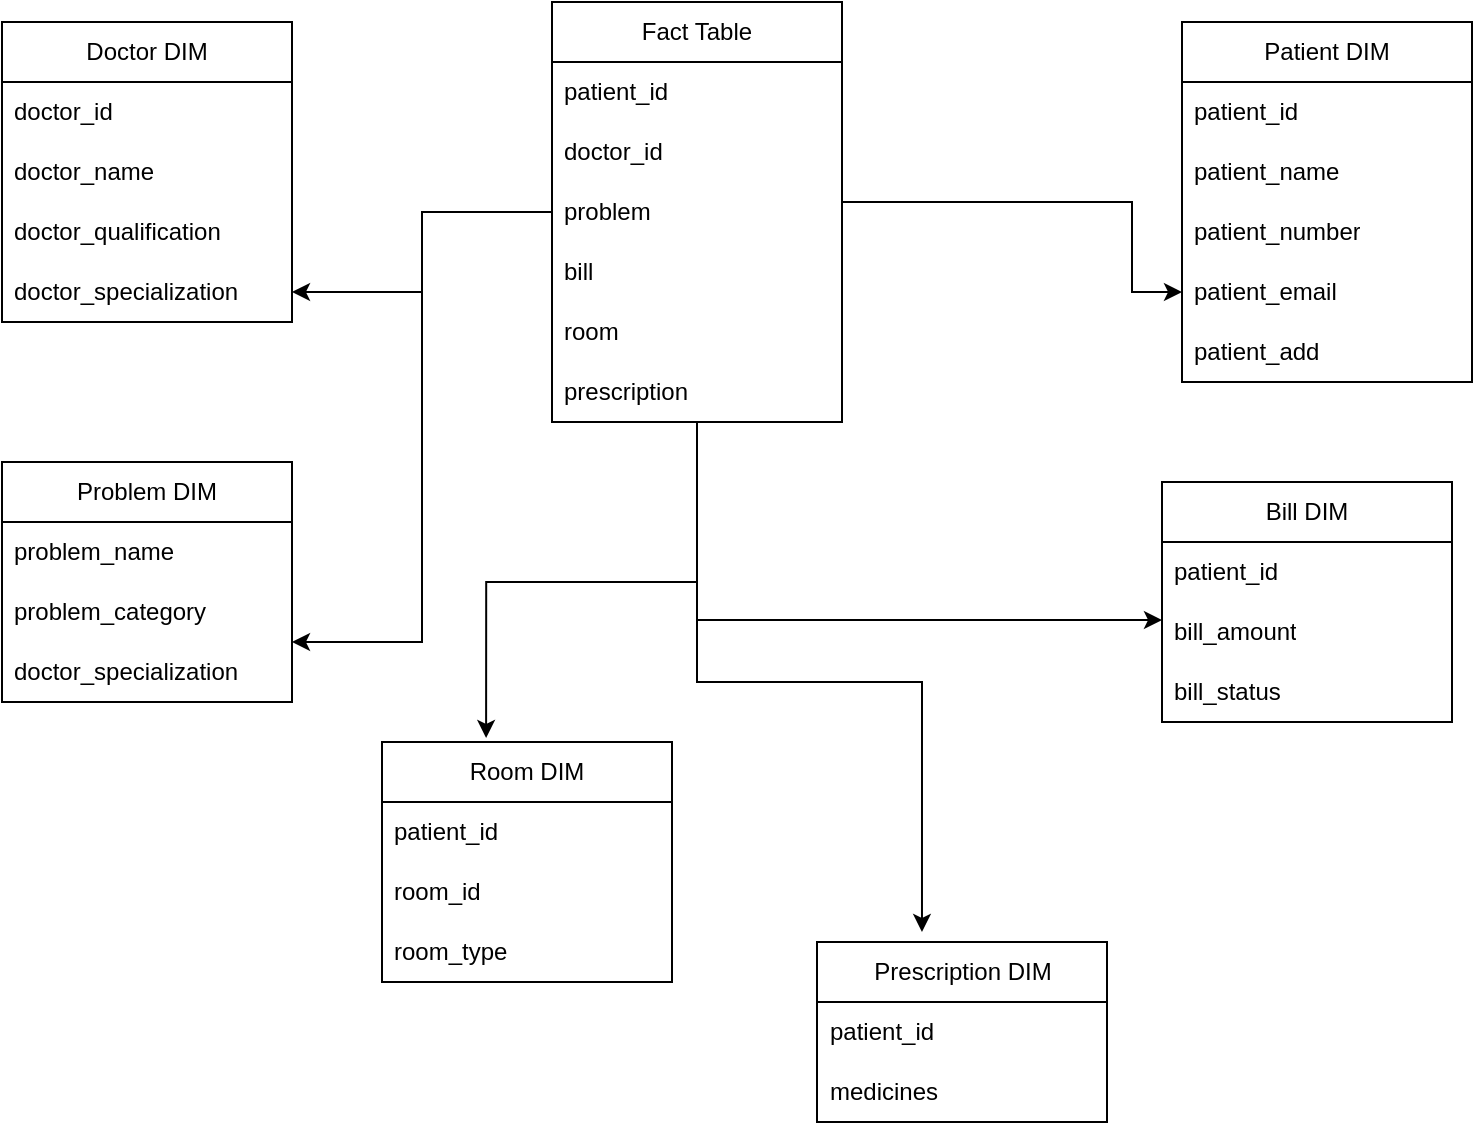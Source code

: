 <mxfile version="21.6.2" type="google">
  <diagram name="Page-1" id="360coojpj1-f_wTC1Llg">
    <mxGraphModel grid="1" page="1" gridSize="10" guides="1" tooltips="1" connect="1" arrows="1" fold="1" pageScale="1" pageWidth="850" pageHeight="1100" math="0" shadow="0">
      <root>
        <mxCell id="0" />
        <mxCell id="1" parent="0" />
        <mxCell id="UvOT1QZ-sq0nc9Nrc0tA-57" style="edgeStyle=orthogonalEdgeStyle;rounded=0;orthogonalLoop=1;jettySize=auto;html=1;entryX=1;entryY=0.75;entryDx=0;entryDy=0;" edge="1" parent="1" source="UvOT1QZ-sq0nc9Nrc0tA-1" target="UvOT1QZ-sq0nc9Nrc0tA-51">
          <mxGeometry relative="1" as="geometry" />
        </mxCell>
        <mxCell id="UvOT1QZ-sq0nc9Nrc0tA-62" style="edgeStyle=orthogonalEdgeStyle;rounded=0;orthogonalLoop=1;jettySize=auto;html=1;entryX=0;entryY=0.3;entryDx=0;entryDy=0;entryPerimeter=0;" edge="1" parent="1" source="UvOT1QZ-sq0nc9Nrc0tA-1" target="UvOT1QZ-sq0nc9Nrc0tA-60">
          <mxGeometry relative="1" as="geometry" />
        </mxCell>
        <mxCell id="UvOT1QZ-sq0nc9Nrc0tA-67" style="edgeStyle=orthogonalEdgeStyle;rounded=0;orthogonalLoop=1;jettySize=auto;html=1;entryX=0.359;entryY=-0.017;entryDx=0;entryDy=0;entryPerimeter=0;" edge="1" parent="1" source="UvOT1QZ-sq0nc9Nrc0tA-1" target="UvOT1QZ-sq0nc9Nrc0tA-63">
          <mxGeometry relative="1" as="geometry" />
        </mxCell>
        <mxCell id="UvOT1QZ-sq0nc9Nrc0tA-72" style="edgeStyle=orthogonalEdgeStyle;rounded=0;orthogonalLoop=1;jettySize=auto;html=1;entryX=0.362;entryY=-0.056;entryDx=0;entryDy=0;entryPerimeter=0;" edge="1" parent="1" source="UvOT1QZ-sq0nc9Nrc0tA-1" target="UvOT1QZ-sq0nc9Nrc0tA-68">
          <mxGeometry relative="1" as="geometry" />
        </mxCell>
        <mxCell id="UvOT1QZ-sq0nc9Nrc0tA-1" value="Fact Table" style="swimlane;fontStyle=0;childLayout=stackLayout;horizontal=1;startSize=30;horizontalStack=0;resizeParent=1;resizeParentMax=0;resizeLast=0;collapsible=1;marginBottom=0;whiteSpace=wrap;html=1;" vertex="1" parent="1">
          <mxGeometry x="355" y="10" width="145" height="210" as="geometry" />
        </mxCell>
        <mxCell id="UvOT1QZ-sq0nc9Nrc0tA-2" value="patient_id" style="text;strokeColor=none;fillColor=none;align=left;verticalAlign=middle;spacingLeft=4;spacingRight=4;overflow=hidden;points=[[0,0.5],[1,0.5]];portConstraint=eastwest;rotatable=0;whiteSpace=wrap;html=1;" vertex="1" parent="UvOT1QZ-sq0nc9Nrc0tA-1">
          <mxGeometry y="30" width="145" height="30" as="geometry" />
        </mxCell>
        <mxCell id="UvOT1QZ-sq0nc9Nrc0tA-3" value="doctor_id" style="text;strokeColor=none;fillColor=none;align=left;verticalAlign=middle;spacingLeft=4;spacingRight=4;overflow=hidden;points=[[0,0.5],[1,0.5]];portConstraint=eastwest;rotatable=0;whiteSpace=wrap;html=1;" vertex="1" parent="UvOT1QZ-sq0nc9Nrc0tA-1">
          <mxGeometry y="60" width="145" height="30" as="geometry" />
        </mxCell>
        <mxCell id="UvOT1QZ-sq0nc9Nrc0tA-4" value="problem" style="text;strokeColor=none;fillColor=none;align=left;verticalAlign=middle;spacingLeft=4;spacingRight=4;overflow=hidden;points=[[0,0.5],[1,0.5]];portConstraint=eastwest;rotatable=0;whiteSpace=wrap;html=1;" vertex="1" parent="UvOT1QZ-sq0nc9Nrc0tA-1">
          <mxGeometry y="90" width="145" height="30" as="geometry" />
        </mxCell>
        <mxCell id="UvOT1QZ-sq0nc9Nrc0tA-29" value="bill" style="text;strokeColor=none;fillColor=none;align=left;verticalAlign=middle;spacingLeft=4;spacingRight=4;overflow=hidden;points=[[0,0.5],[1,0.5]];portConstraint=eastwest;rotatable=0;whiteSpace=wrap;html=1;" vertex="1" parent="UvOT1QZ-sq0nc9Nrc0tA-1">
          <mxGeometry y="120" width="145" height="30" as="geometry" />
        </mxCell>
        <mxCell id="UvOT1QZ-sq0nc9Nrc0tA-30" value="room" style="text;strokeColor=none;fillColor=none;align=left;verticalAlign=middle;spacingLeft=4;spacingRight=4;overflow=hidden;points=[[0,0.5],[1,0.5]];portConstraint=eastwest;rotatable=0;whiteSpace=wrap;html=1;" vertex="1" parent="UvOT1QZ-sq0nc9Nrc0tA-1">
          <mxGeometry y="150" width="145" height="30" as="geometry" />
        </mxCell>
        <mxCell id="UvOT1QZ-sq0nc9Nrc0tA-31" value="prescription" style="text;strokeColor=none;fillColor=none;align=left;verticalAlign=middle;spacingLeft=4;spacingRight=4;overflow=hidden;points=[[0,0.5],[1,0.5]];portConstraint=eastwest;rotatable=0;whiteSpace=wrap;html=1;" vertex="1" parent="UvOT1QZ-sq0nc9Nrc0tA-1">
          <mxGeometry y="180" width="145" height="30" as="geometry" />
        </mxCell>
        <mxCell id="UvOT1QZ-sq0nc9Nrc0tA-32" value="Patient DIM" style="swimlane;fontStyle=0;childLayout=stackLayout;horizontal=1;startSize=30;horizontalStack=0;resizeParent=1;resizeParentMax=0;resizeLast=0;collapsible=1;marginBottom=0;whiteSpace=wrap;html=1;" vertex="1" parent="1">
          <mxGeometry x="670" y="20" width="145" height="180" as="geometry" />
        </mxCell>
        <mxCell id="UvOT1QZ-sq0nc9Nrc0tA-33" value="patient_id" style="text;strokeColor=none;fillColor=none;align=left;verticalAlign=middle;spacingLeft=4;spacingRight=4;overflow=hidden;points=[[0,0.5],[1,0.5]];portConstraint=eastwest;rotatable=0;whiteSpace=wrap;html=1;" vertex="1" parent="UvOT1QZ-sq0nc9Nrc0tA-32">
          <mxGeometry y="30" width="145" height="30" as="geometry" />
        </mxCell>
        <mxCell id="UvOT1QZ-sq0nc9Nrc0tA-34" value="patient_name" style="text;strokeColor=none;fillColor=none;align=left;verticalAlign=middle;spacingLeft=4;spacingRight=4;overflow=hidden;points=[[0,0.5],[1,0.5]];portConstraint=eastwest;rotatable=0;whiteSpace=wrap;html=1;" vertex="1" parent="UvOT1QZ-sq0nc9Nrc0tA-32">
          <mxGeometry y="60" width="145" height="30" as="geometry" />
        </mxCell>
        <mxCell id="UvOT1QZ-sq0nc9Nrc0tA-35" value="patient_number" style="text;strokeColor=none;fillColor=none;align=left;verticalAlign=middle;spacingLeft=4;spacingRight=4;overflow=hidden;points=[[0,0.5],[1,0.5]];portConstraint=eastwest;rotatable=0;whiteSpace=wrap;html=1;" vertex="1" parent="UvOT1QZ-sq0nc9Nrc0tA-32">
          <mxGeometry y="90" width="145" height="30" as="geometry" />
        </mxCell>
        <mxCell id="UvOT1QZ-sq0nc9Nrc0tA-36" value="patient_email" style="text;strokeColor=none;fillColor=none;align=left;verticalAlign=middle;spacingLeft=4;spacingRight=4;overflow=hidden;points=[[0,0.5],[1,0.5]];portConstraint=eastwest;rotatable=0;whiteSpace=wrap;html=1;" vertex="1" parent="UvOT1QZ-sq0nc9Nrc0tA-32">
          <mxGeometry y="120" width="145" height="30" as="geometry" />
        </mxCell>
        <mxCell id="UvOT1QZ-sq0nc9Nrc0tA-37" value="patient_add" style="text;strokeColor=none;fillColor=none;align=left;verticalAlign=middle;spacingLeft=4;spacingRight=4;overflow=hidden;points=[[0,0.5],[1,0.5]];portConstraint=eastwest;rotatable=0;whiteSpace=wrap;html=1;" vertex="1" parent="UvOT1QZ-sq0nc9Nrc0tA-32">
          <mxGeometry y="150" width="145" height="30" as="geometry" />
        </mxCell>
        <mxCell id="UvOT1QZ-sq0nc9Nrc0tA-40" value="" style="edgeStyle=orthogonalEdgeStyle;rounded=0;orthogonalLoop=1;jettySize=auto;html=1;" edge="1" parent="1" source="UvOT1QZ-sq0nc9Nrc0tA-39" target="UvOT1QZ-sq0nc9Nrc0tA-36">
          <mxGeometry relative="1" as="geometry" />
        </mxCell>
        <mxCell id="UvOT1QZ-sq0nc9Nrc0tA-39" value="" style="line;strokeWidth=1;fillColor=none;align=left;verticalAlign=middle;spacingTop=-1;spacingLeft=3;spacingRight=3;rotatable=0;labelPosition=right;points=[];portConstraint=eastwest;strokeColor=inherit;" vertex="1" parent="1">
          <mxGeometry x="500" y="106" width="120" height="8" as="geometry" />
        </mxCell>
        <mxCell id="UvOT1QZ-sq0nc9Nrc0tA-41" value="Doctor DIM" style="swimlane;fontStyle=0;childLayout=stackLayout;horizontal=1;startSize=30;horizontalStack=0;resizeParent=1;resizeParentMax=0;resizeLast=0;collapsible=1;marginBottom=0;whiteSpace=wrap;html=1;" vertex="1" parent="1">
          <mxGeometry x="80" y="20" width="145" height="150" as="geometry" />
        </mxCell>
        <mxCell id="UvOT1QZ-sq0nc9Nrc0tA-42" value="doctor_id" style="text;strokeColor=none;fillColor=none;align=left;verticalAlign=middle;spacingLeft=4;spacingRight=4;overflow=hidden;points=[[0,0.5],[1,0.5]];portConstraint=eastwest;rotatable=0;whiteSpace=wrap;html=1;" vertex="1" parent="UvOT1QZ-sq0nc9Nrc0tA-41">
          <mxGeometry y="30" width="145" height="30" as="geometry" />
        </mxCell>
        <mxCell id="UvOT1QZ-sq0nc9Nrc0tA-43" value="doctor_name" style="text;strokeColor=none;fillColor=none;align=left;verticalAlign=middle;spacingLeft=4;spacingRight=4;overflow=hidden;points=[[0,0.5],[1,0.5]];portConstraint=eastwest;rotatable=0;whiteSpace=wrap;html=1;" vertex="1" parent="UvOT1QZ-sq0nc9Nrc0tA-41">
          <mxGeometry y="60" width="145" height="30" as="geometry" />
        </mxCell>
        <mxCell id="UvOT1QZ-sq0nc9Nrc0tA-44" value="doctor_qualification " style="text;strokeColor=none;fillColor=none;align=left;verticalAlign=middle;spacingLeft=4;spacingRight=4;overflow=hidden;points=[[0,0.5],[1,0.5]];portConstraint=eastwest;rotatable=0;whiteSpace=wrap;html=1;" vertex="1" parent="UvOT1QZ-sq0nc9Nrc0tA-41">
          <mxGeometry y="90" width="145" height="30" as="geometry" />
        </mxCell>
        <mxCell id="UvOT1QZ-sq0nc9Nrc0tA-45" value="doctor_specialization" style="text;strokeColor=none;fillColor=none;align=left;verticalAlign=middle;spacingLeft=4;spacingRight=4;overflow=hidden;points=[[0,0.5],[1,0.5]];portConstraint=eastwest;rotatable=0;whiteSpace=wrap;html=1;" vertex="1" parent="UvOT1QZ-sq0nc9Nrc0tA-41">
          <mxGeometry y="120" width="145" height="30" as="geometry" />
        </mxCell>
        <mxCell id="UvOT1QZ-sq0nc9Nrc0tA-50" style="edgeStyle=orthogonalEdgeStyle;rounded=0;orthogonalLoop=1;jettySize=auto;html=1;entryX=1;entryY=0.5;entryDx=0;entryDy=0;" edge="1" parent="1" source="UvOT1QZ-sq0nc9Nrc0tA-4" target="UvOT1QZ-sq0nc9Nrc0tA-45">
          <mxGeometry relative="1" as="geometry" />
        </mxCell>
        <mxCell id="UvOT1QZ-sq0nc9Nrc0tA-51" value="Problem DIM" style="swimlane;fontStyle=0;childLayout=stackLayout;horizontal=1;startSize=30;horizontalStack=0;resizeParent=1;resizeParentMax=0;resizeLast=0;collapsible=1;marginBottom=0;whiteSpace=wrap;html=1;" vertex="1" parent="1">
          <mxGeometry x="80" y="240" width="145" height="120" as="geometry" />
        </mxCell>
        <mxCell id="UvOT1QZ-sq0nc9Nrc0tA-52" value="problem_name" style="text;strokeColor=none;fillColor=none;align=left;verticalAlign=middle;spacingLeft=4;spacingRight=4;overflow=hidden;points=[[0,0.5],[1,0.5]];portConstraint=eastwest;rotatable=0;whiteSpace=wrap;html=1;" vertex="1" parent="UvOT1QZ-sq0nc9Nrc0tA-51">
          <mxGeometry y="30" width="145" height="30" as="geometry" />
        </mxCell>
        <mxCell id="UvOT1QZ-sq0nc9Nrc0tA-53" value="problem_category" style="text;strokeColor=none;fillColor=none;align=left;verticalAlign=middle;spacingLeft=4;spacingRight=4;overflow=hidden;points=[[0,0.5],[1,0.5]];portConstraint=eastwest;rotatable=0;whiteSpace=wrap;html=1;" vertex="1" parent="UvOT1QZ-sq0nc9Nrc0tA-51">
          <mxGeometry y="60" width="145" height="30" as="geometry" />
        </mxCell>
        <mxCell id="UvOT1QZ-sq0nc9Nrc0tA-55" value="doctor_specialization" style="text;strokeColor=none;fillColor=none;align=left;verticalAlign=middle;spacingLeft=4;spacingRight=4;overflow=hidden;points=[[0,0.5],[1,0.5]];portConstraint=eastwest;rotatable=0;whiteSpace=wrap;html=1;" vertex="1" parent="UvOT1QZ-sq0nc9Nrc0tA-51">
          <mxGeometry y="90" width="145" height="30" as="geometry" />
        </mxCell>
        <mxCell id="UvOT1QZ-sq0nc9Nrc0tA-58" value="Bill DIM" style="swimlane;fontStyle=0;childLayout=stackLayout;horizontal=1;startSize=30;horizontalStack=0;resizeParent=1;resizeParentMax=0;resizeLast=0;collapsible=1;marginBottom=0;whiteSpace=wrap;html=1;" vertex="1" parent="1">
          <mxGeometry x="660" y="250" width="145" height="120" as="geometry" />
        </mxCell>
        <mxCell id="UvOT1QZ-sq0nc9Nrc0tA-59" value="patient_id" style="text;strokeColor=none;fillColor=none;align=left;verticalAlign=middle;spacingLeft=4;spacingRight=4;overflow=hidden;points=[[0,0.5],[1,0.5]];portConstraint=eastwest;rotatable=0;whiteSpace=wrap;html=1;" vertex="1" parent="UvOT1QZ-sq0nc9Nrc0tA-58">
          <mxGeometry y="30" width="145" height="30" as="geometry" />
        </mxCell>
        <mxCell id="UvOT1QZ-sq0nc9Nrc0tA-60" value="bill_amount" style="text;strokeColor=none;fillColor=none;align=left;verticalAlign=middle;spacingLeft=4;spacingRight=4;overflow=hidden;points=[[0,0.5],[1,0.5]];portConstraint=eastwest;rotatable=0;whiteSpace=wrap;html=1;" vertex="1" parent="UvOT1QZ-sq0nc9Nrc0tA-58">
          <mxGeometry y="60" width="145" height="30" as="geometry" />
        </mxCell>
        <mxCell id="UvOT1QZ-sq0nc9Nrc0tA-61" value="bill_status" style="text;strokeColor=none;fillColor=none;align=left;verticalAlign=middle;spacingLeft=4;spacingRight=4;overflow=hidden;points=[[0,0.5],[1,0.5]];portConstraint=eastwest;rotatable=0;whiteSpace=wrap;html=1;" vertex="1" parent="UvOT1QZ-sq0nc9Nrc0tA-58">
          <mxGeometry y="90" width="145" height="30" as="geometry" />
        </mxCell>
        <mxCell id="UvOT1QZ-sq0nc9Nrc0tA-63" value="Room DIM" style="swimlane;fontStyle=0;childLayout=stackLayout;horizontal=1;startSize=30;horizontalStack=0;resizeParent=1;resizeParentMax=0;resizeLast=0;collapsible=1;marginBottom=0;whiteSpace=wrap;html=1;" vertex="1" parent="1">
          <mxGeometry x="270" y="380" width="145" height="120" as="geometry" />
        </mxCell>
        <mxCell id="UvOT1QZ-sq0nc9Nrc0tA-64" value="patient_id" style="text;strokeColor=none;fillColor=none;align=left;verticalAlign=middle;spacingLeft=4;spacingRight=4;overflow=hidden;points=[[0,0.5],[1,0.5]];portConstraint=eastwest;rotatable=0;whiteSpace=wrap;html=1;" vertex="1" parent="UvOT1QZ-sq0nc9Nrc0tA-63">
          <mxGeometry y="30" width="145" height="30" as="geometry" />
        </mxCell>
        <mxCell id="UvOT1QZ-sq0nc9Nrc0tA-65" value="room_id" style="text;strokeColor=none;fillColor=none;align=left;verticalAlign=middle;spacingLeft=4;spacingRight=4;overflow=hidden;points=[[0,0.5],[1,0.5]];portConstraint=eastwest;rotatable=0;whiteSpace=wrap;html=1;" vertex="1" parent="UvOT1QZ-sq0nc9Nrc0tA-63">
          <mxGeometry y="60" width="145" height="30" as="geometry" />
        </mxCell>
        <mxCell id="UvOT1QZ-sq0nc9Nrc0tA-66" value="room_type" style="text;strokeColor=none;fillColor=none;align=left;verticalAlign=middle;spacingLeft=4;spacingRight=4;overflow=hidden;points=[[0,0.5],[1,0.5]];portConstraint=eastwest;rotatable=0;whiteSpace=wrap;html=1;" vertex="1" parent="UvOT1QZ-sq0nc9Nrc0tA-63">
          <mxGeometry y="90" width="145" height="30" as="geometry" />
        </mxCell>
        <mxCell id="UvOT1QZ-sq0nc9Nrc0tA-68" value="Prescription DIM" style="swimlane;fontStyle=0;childLayout=stackLayout;horizontal=1;startSize=30;horizontalStack=0;resizeParent=1;resizeParentMax=0;resizeLast=0;collapsible=1;marginBottom=0;whiteSpace=wrap;html=1;" vertex="1" parent="1">
          <mxGeometry x="487.5" y="480" width="145" height="90" as="geometry" />
        </mxCell>
        <mxCell id="UvOT1QZ-sq0nc9Nrc0tA-69" value="patient_id" style="text;strokeColor=none;fillColor=none;align=left;verticalAlign=middle;spacingLeft=4;spacingRight=4;overflow=hidden;points=[[0,0.5],[1,0.5]];portConstraint=eastwest;rotatable=0;whiteSpace=wrap;html=1;" vertex="1" parent="UvOT1QZ-sq0nc9Nrc0tA-68">
          <mxGeometry y="30" width="145" height="30" as="geometry" />
        </mxCell>
        <mxCell id="UvOT1QZ-sq0nc9Nrc0tA-70" value="medicines" style="text;strokeColor=none;fillColor=none;align=left;verticalAlign=middle;spacingLeft=4;spacingRight=4;overflow=hidden;points=[[0,0.5],[1,0.5]];portConstraint=eastwest;rotatable=0;whiteSpace=wrap;html=1;" vertex="1" parent="UvOT1QZ-sq0nc9Nrc0tA-68">
          <mxGeometry y="60" width="145" height="30" as="geometry" />
        </mxCell>
      </root>
    </mxGraphModel>
  </diagram>
</mxfile>
